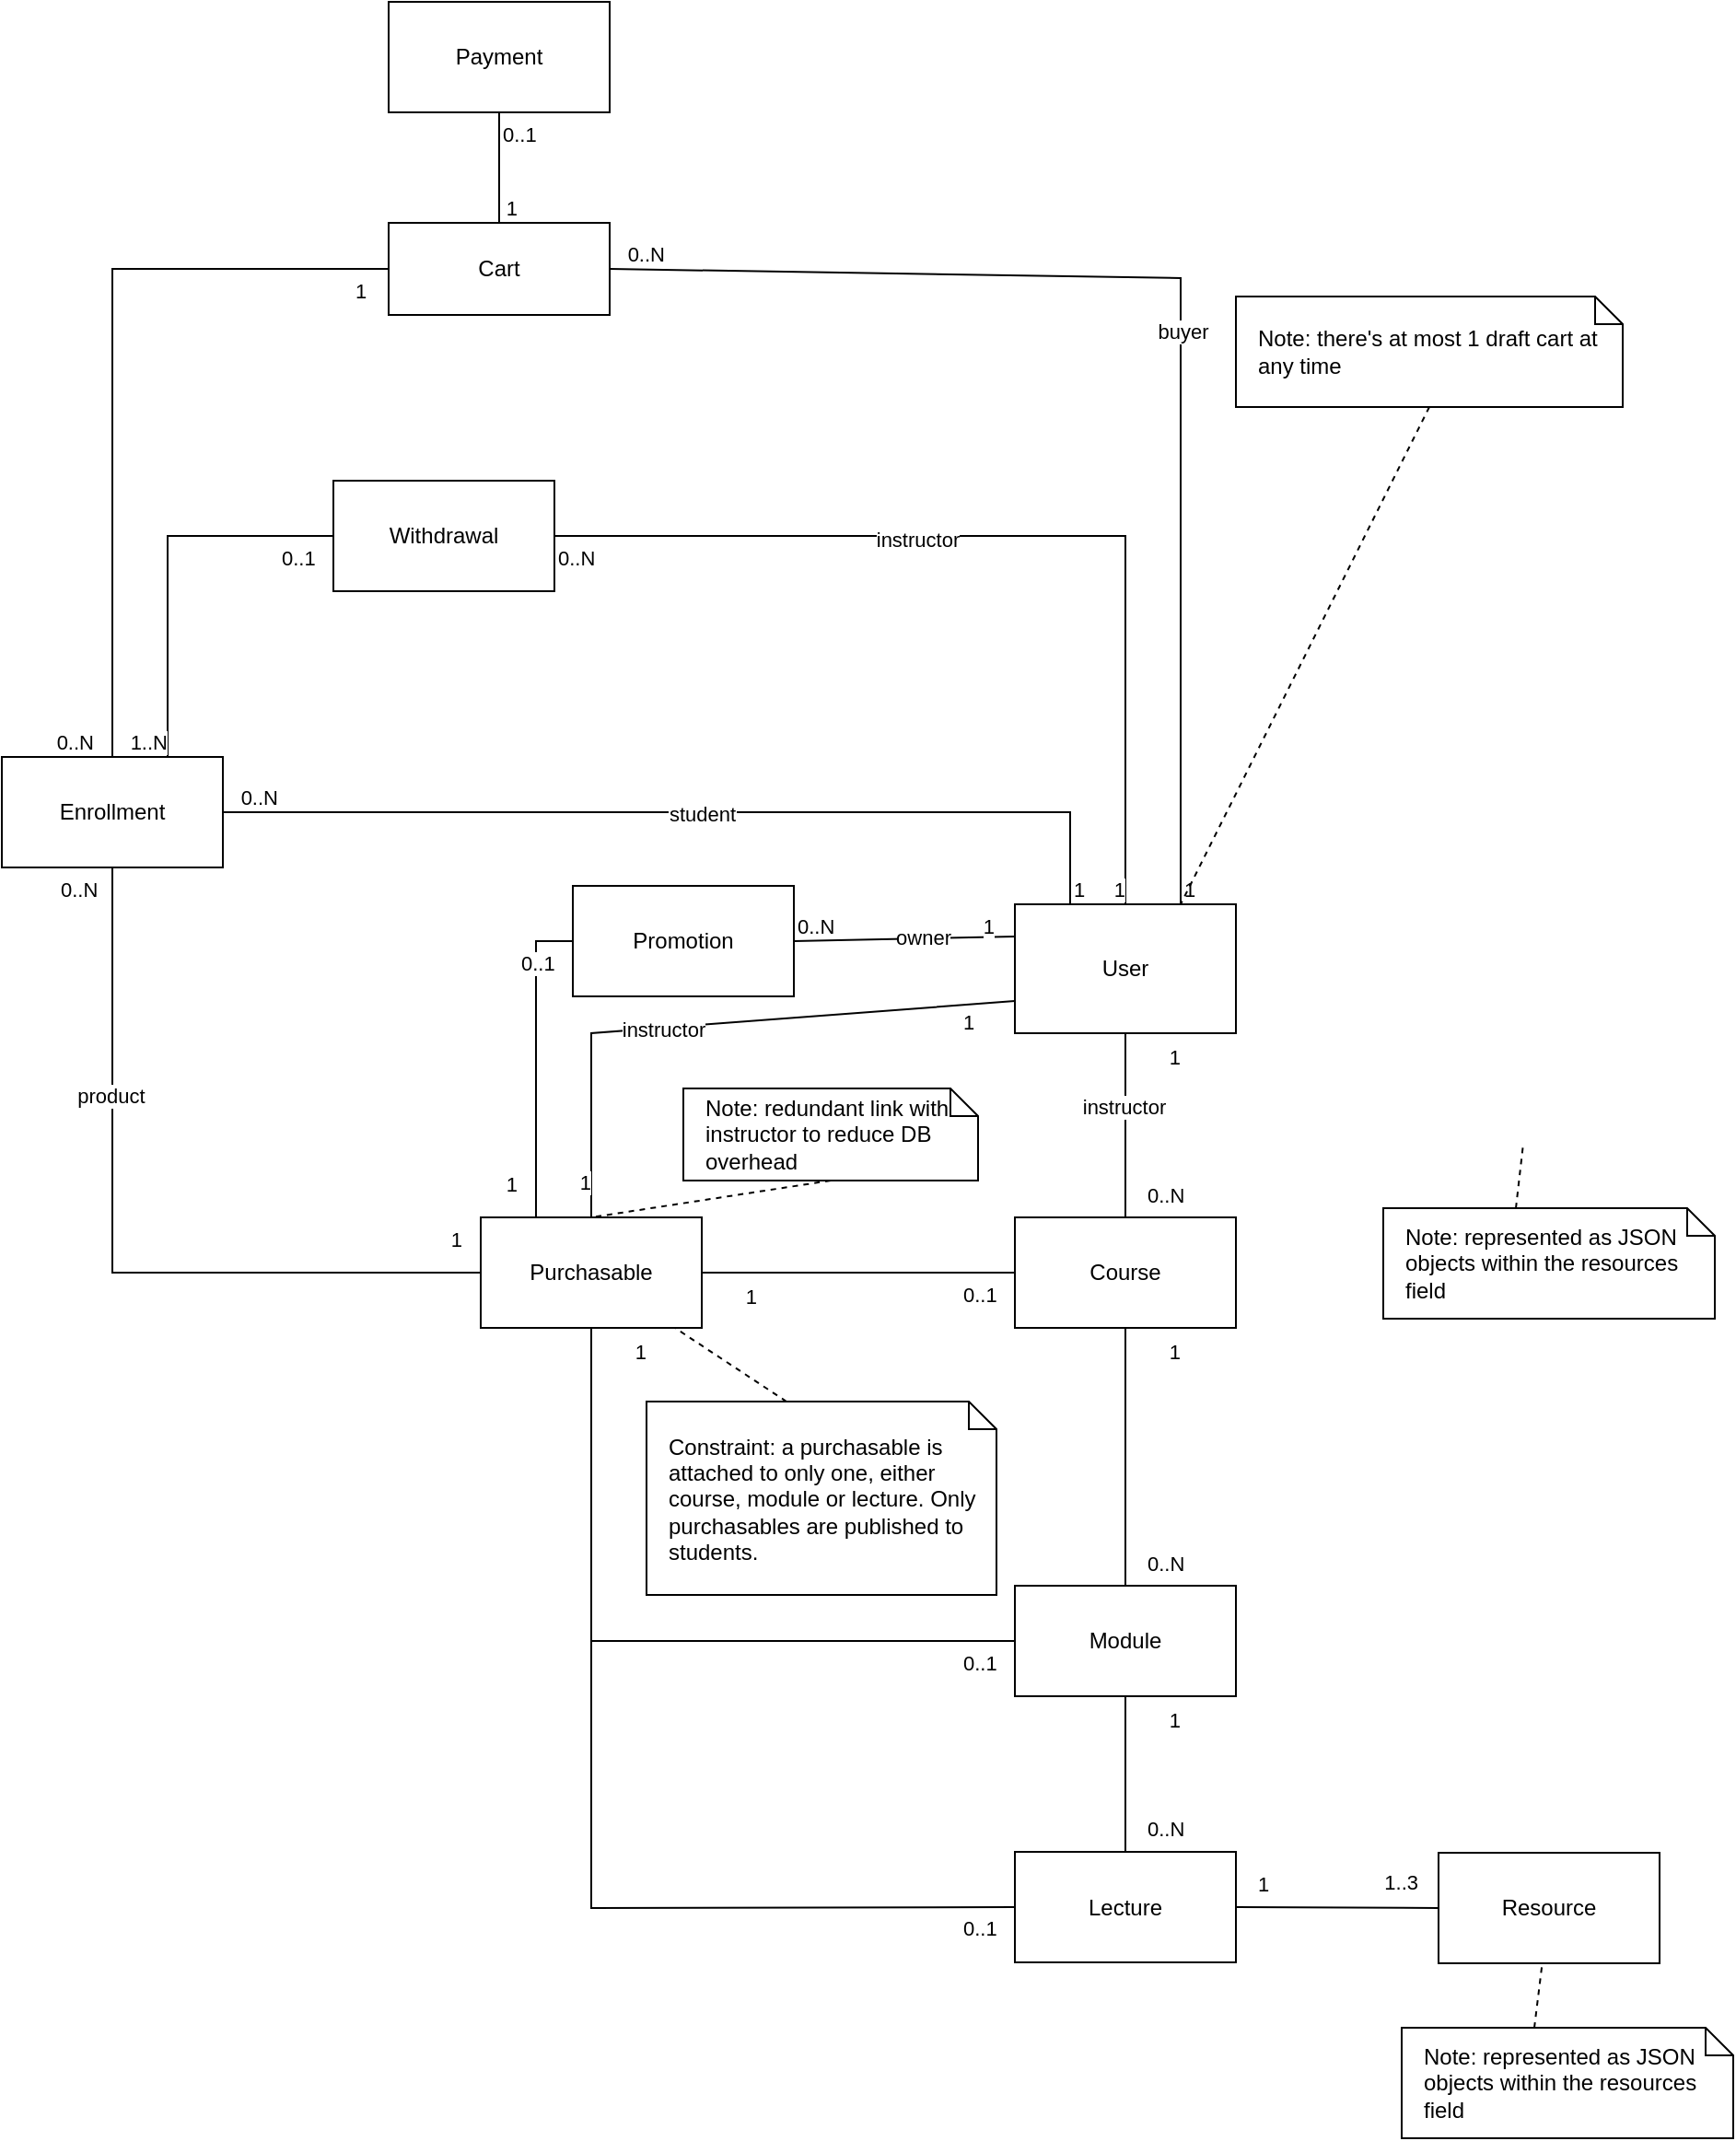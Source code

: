 <mxfile version="26.1.1">
  <diagram name="Page-1" id="0ShStV4E1VzTJkXko9nK">
    <mxGraphModel dx="1853" dy="1790" grid="1" gridSize="10" guides="1" tooltips="1" connect="1" arrows="1" fold="1" page="1" pageScale="1" pageWidth="827" pageHeight="1169" math="0" shadow="0">
      <root>
        <mxCell id="0" />
        <mxCell id="1" parent="0" />
        <mxCell id="DqgkZ39pwk4qr-EJwbW8-1" value="User" style="rounded=0;whiteSpace=wrap;html=1;" parent="1" vertex="1">
          <mxGeometry x="260" y="120" width="120" height="70" as="geometry" />
        </mxCell>
        <mxCell id="DqgkZ39pwk4qr-EJwbW8-2" value="Course" style="rounded=0;whiteSpace=wrap;html=1;" parent="1" vertex="1">
          <mxGeometry x="260" y="290" width="120" height="60" as="geometry" />
        </mxCell>
        <mxCell id="DqgkZ39pwk4qr-EJwbW8-3" value="Module" style="rounded=0;whiteSpace=wrap;html=1;" parent="1" vertex="1">
          <mxGeometry x="260" y="490" width="120" height="60" as="geometry" />
        </mxCell>
        <mxCell id="DqgkZ39pwk4qr-EJwbW8-4" value="Lecture" style="rounded=0;whiteSpace=wrap;html=1;" parent="1" vertex="1">
          <mxGeometry x="260" y="634.5" width="120" height="60" as="geometry" />
        </mxCell>
        <mxCell id="DqgkZ39pwk4qr-EJwbW8-6" value="" style="endArrow=none;html=1;rounded=0;exitX=0.5;exitY=0;exitDx=0;exitDy=0;entryX=0.5;entryY=1;entryDx=0;entryDy=0;startFill=0;" parent="1" source="DqgkZ39pwk4qr-EJwbW8-4" target="DqgkZ39pwk4qr-EJwbW8-3" edge="1">
          <mxGeometry relative="1" as="geometry">
            <mxPoint x="420" y="500" as="sourcePoint" />
            <mxPoint x="580" y="500" as="targetPoint" />
          </mxGeometry>
        </mxCell>
        <mxCell id="DqgkZ39pwk4qr-EJwbW8-8" value="0..N" style="edgeLabel;resizable=0;html=1;;align=left;verticalAlign=bottom;" parent="DqgkZ39pwk4qr-EJwbW8-6" connectable="0" vertex="1">
          <mxGeometry x="-1" relative="1" as="geometry">
            <mxPoint x="10" y="-4" as="offset" />
          </mxGeometry>
        </mxCell>
        <mxCell id="DqgkZ39pwk4qr-EJwbW8-9" value="1" style="edgeLabel;resizable=0;html=1;;align=right;verticalAlign=bottom;" parent="DqgkZ39pwk4qr-EJwbW8-6" connectable="0" vertex="1">
          <mxGeometry x="1" relative="1" as="geometry">
            <mxPoint x="30" y="21" as="offset" />
          </mxGeometry>
        </mxCell>
        <mxCell id="DqgkZ39pwk4qr-EJwbW8-10" value="Resource" style="rounded=0;whiteSpace=wrap;html=1;" parent="1" vertex="1">
          <mxGeometry x="490" y="635" width="120" height="60" as="geometry" />
        </mxCell>
        <mxCell id="DqgkZ39pwk4qr-EJwbW8-11" value="" style="endArrow=none;html=1;rounded=0;exitX=1;exitY=0.5;exitDx=0;exitDy=0;entryX=0;entryY=0.5;entryDx=0;entryDy=0;startFill=0;" parent="1" source="DqgkZ39pwk4qr-EJwbW8-4" target="DqgkZ39pwk4qr-EJwbW8-10" edge="1">
          <mxGeometry relative="1" as="geometry">
            <mxPoint x="413" y="535" as="sourcePoint" />
            <mxPoint x="413" y="450" as="targetPoint" />
          </mxGeometry>
        </mxCell>
        <mxCell id="DqgkZ39pwk4qr-EJwbW8-12" value="1" style="edgeLabel;resizable=0;html=1;;align=left;verticalAlign=bottom;" parent="DqgkZ39pwk4qr-EJwbW8-11" connectable="0" vertex="1">
          <mxGeometry x="-1" relative="1" as="geometry">
            <mxPoint x="10" y="-4" as="offset" />
          </mxGeometry>
        </mxCell>
        <mxCell id="DqgkZ39pwk4qr-EJwbW8-13" value="1..3" style="edgeLabel;resizable=0;html=1;;align=right;verticalAlign=bottom;" parent="DqgkZ39pwk4qr-EJwbW8-11" connectable="0" vertex="1">
          <mxGeometry x="1" relative="1" as="geometry">
            <mxPoint x="-10" y="-5" as="offset" />
          </mxGeometry>
        </mxCell>
        <mxCell id="DqgkZ39pwk4qr-EJwbW8-14" value="" style="endArrow=none;html=1;rounded=0;exitX=0.5;exitY=0;exitDx=0;exitDy=0;entryX=0.5;entryY=1;entryDx=0;entryDy=0;startFill=0;" parent="1" source="DqgkZ39pwk4qr-EJwbW8-3" target="DqgkZ39pwk4qr-EJwbW8-2" edge="1">
          <mxGeometry relative="1" as="geometry">
            <mxPoint x="180" y="455" as="sourcePoint" />
            <mxPoint x="180" y="370" as="targetPoint" />
          </mxGeometry>
        </mxCell>
        <mxCell id="DqgkZ39pwk4qr-EJwbW8-15" value="0..N" style="edgeLabel;resizable=0;html=1;;align=left;verticalAlign=bottom;" parent="DqgkZ39pwk4qr-EJwbW8-14" connectable="0" vertex="1">
          <mxGeometry x="-1" relative="1" as="geometry">
            <mxPoint x="10" y="-4" as="offset" />
          </mxGeometry>
        </mxCell>
        <mxCell id="DqgkZ39pwk4qr-EJwbW8-16" value="1" style="edgeLabel;resizable=0;html=1;;align=right;verticalAlign=bottom;" parent="DqgkZ39pwk4qr-EJwbW8-14" connectable="0" vertex="1">
          <mxGeometry x="1" relative="1" as="geometry">
            <mxPoint x="30" y="21" as="offset" />
          </mxGeometry>
        </mxCell>
        <mxCell id="DqgkZ39pwk4qr-EJwbW8-17" value="" style="endArrow=none;html=1;rounded=0;exitX=0.5;exitY=0;exitDx=0;exitDy=0;entryX=0.5;entryY=1;entryDx=0;entryDy=0;startFill=0;" parent="1" source="DqgkZ39pwk4qr-EJwbW8-2" target="DqgkZ39pwk4qr-EJwbW8-1" edge="1">
          <mxGeometry relative="1" as="geometry">
            <mxPoint x="390" y="290" as="sourcePoint" />
            <mxPoint x="390" y="205" as="targetPoint" />
          </mxGeometry>
        </mxCell>
        <mxCell id="DqgkZ39pwk4qr-EJwbW8-18" value="0..N" style="edgeLabel;resizable=0;html=1;;align=left;verticalAlign=bottom;" parent="DqgkZ39pwk4qr-EJwbW8-17" connectable="0" vertex="1">
          <mxGeometry x="-1" relative="1" as="geometry">
            <mxPoint x="10" y="-4" as="offset" />
          </mxGeometry>
        </mxCell>
        <mxCell id="DqgkZ39pwk4qr-EJwbW8-19" value="1" style="edgeLabel;resizable=0;html=1;;align=right;verticalAlign=bottom;" parent="DqgkZ39pwk4qr-EJwbW8-17" connectable="0" vertex="1">
          <mxGeometry x="1" relative="1" as="geometry">
            <mxPoint x="30" y="21" as="offset" />
          </mxGeometry>
        </mxCell>
        <mxCell id="DqgkZ39pwk4qr-EJwbW8-20" value="instructor" style="edgeLabel;html=1;align=center;verticalAlign=middle;resizable=0;points=[];" parent="DqgkZ39pwk4qr-EJwbW8-17" vertex="1" connectable="0">
          <mxGeometry x="0.2" y="1" relative="1" as="geometry">
            <mxPoint as="offset" />
          </mxGeometry>
        </mxCell>
        <mxCell id="DqgkZ39pwk4qr-EJwbW8-21" value="Note: represented as JSON objects within the resources field" style="shape=note;size=15;align=left;spacingLeft=10;html=1;whiteSpace=wrap;" parent="1" vertex="1">
          <mxGeometry x="470" y="730" width="180" height="60" as="geometry" />
        </mxCell>
        <mxCell id="DqgkZ39pwk4qr-EJwbW8-22" value="" style="edgeStyle=none;endArrow=none;exitX=0.4;exitY=0;dashed=1;html=1;rounded=0;" parent="1" source="DqgkZ39pwk4qr-EJwbW8-21" target="DqgkZ39pwk4qr-EJwbW8-10" edge="1">
          <mxGeometry x="1" relative="1" as="geometry">
            <mxPoint x="150" y="640" as="targetPoint" />
          </mxGeometry>
        </mxCell>
        <mxCell id="DqgkZ39pwk4qr-EJwbW8-24" value="Purchasable" style="rounded=0;whiteSpace=wrap;html=1;" parent="1" vertex="1">
          <mxGeometry x="-30" y="290" width="120" height="60" as="geometry" />
        </mxCell>
        <mxCell id="DqgkZ39pwk4qr-EJwbW8-25" value="" style="endArrow=none;html=1;rounded=0;exitX=0;exitY=0.5;exitDx=0;exitDy=0;entryX=1;entryY=0.5;entryDx=0;entryDy=0;startFill=0;" parent="1" source="DqgkZ39pwk4qr-EJwbW8-2" target="DqgkZ39pwk4qr-EJwbW8-24" edge="1">
          <mxGeometry relative="1" as="geometry">
            <mxPoint x="190" y="440" as="sourcePoint" />
            <mxPoint x="190" y="380" as="targetPoint" />
          </mxGeometry>
        </mxCell>
        <mxCell id="DqgkZ39pwk4qr-EJwbW8-26" value="0..1" style="edgeLabel;resizable=0;html=1;;align=left;verticalAlign=bottom;" parent="DqgkZ39pwk4qr-EJwbW8-25" connectable="0" vertex="1">
          <mxGeometry x="-1" relative="1" as="geometry">
            <mxPoint x="-30" y="20" as="offset" />
          </mxGeometry>
        </mxCell>
        <mxCell id="DqgkZ39pwk4qr-EJwbW8-27" value="1" style="edgeLabel;resizable=0;html=1;;align=right;verticalAlign=bottom;" parent="DqgkZ39pwk4qr-EJwbW8-25" connectable="0" vertex="1">
          <mxGeometry x="1" relative="1" as="geometry">
            <mxPoint x="30" y="21" as="offset" />
          </mxGeometry>
        </mxCell>
        <mxCell id="DqgkZ39pwk4qr-EJwbW8-28" value="" style="endArrow=none;html=1;rounded=0;exitX=0;exitY=0.5;exitDx=0;exitDy=0;entryX=0.5;entryY=1;entryDx=0;entryDy=0;startFill=0;" parent="1" source="DqgkZ39pwk4qr-EJwbW8-3" target="DqgkZ39pwk4qr-EJwbW8-24" edge="1">
          <mxGeometry relative="1" as="geometry">
            <mxPoint x="210" y="400" as="sourcePoint" />
            <mxPoint x="70" y="400" as="targetPoint" />
            <Array as="points">
              <mxPoint x="30" y="520" />
            </Array>
          </mxGeometry>
        </mxCell>
        <mxCell id="DqgkZ39pwk4qr-EJwbW8-29" value="0..1" style="edgeLabel;resizable=0;html=1;;align=left;verticalAlign=bottom;" parent="DqgkZ39pwk4qr-EJwbW8-28" connectable="0" vertex="1">
          <mxGeometry x="-1" relative="1" as="geometry">
            <mxPoint x="-30" y="20" as="offset" />
          </mxGeometry>
        </mxCell>
        <mxCell id="DqgkZ39pwk4qr-EJwbW8-30" value="1" style="edgeLabel;resizable=0;html=1;;align=right;verticalAlign=bottom;" parent="DqgkZ39pwk4qr-EJwbW8-28" connectable="0" vertex="1">
          <mxGeometry x="1" relative="1" as="geometry">
            <mxPoint x="30" y="21" as="offset" />
          </mxGeometry>
        </mxCell>
        <mxCell id="DqgkZ39pwk4qr-EJwbW8-31" value="" style="endArrow=none;html=1;rounded=0;exitX=0;exitY=0.5;exitDx=0;exitDy=0;entryX=0.5;entryY=1;entryDx=0;entryDy=0;startFill=0;" parent="1" source="DqgkZ39pwk4qr-EJwbW8-4" target="DqgkZ39pwk4qr-EJwbW8-24" edge="1">
          <mxGeometry relative="1" as="geometry">
            <mxPoint x="190" y="580" as="sourcePoint" />
            <mxPoint x="-10" y="490" as="targetPoint" />
            <Array as="points">
              <mxPoint x="30" y="665" />
            </Array>
          </mxGeometry>
        </mxCell>
        <mxCell id="DqgkZ39pwk4qr-EJwbW8-32" value="0..1" style="edgeLabel;resizable=0;html=1;;align=left;verticalAlign=bottom;" parent="DqgkZ39pwk4qr-EJwbW8-31" connectable="0" vertex="1">
          <mxGeometry x="-1" relative="1" as="geometry">
            <mxPoint x="-30" y="20" as="offset" />
          </mxGeometry>
        </mxCell>
        <mxCell id="DqgkZ39pwk4qr-EJwbW8-33" value="1" style="edgeLabel;resizable=0;html=1;;align=right;verticalAlign=bottom;" parent="DqgkZ39pwk4qr-EJwbW8-31" connectable="0" vertex="1">
          <mxGeometry x="1" relative="1" as="geometry">
            <mxPoint x="30" y="21" as="offset" />
          </mxGeometry>
        </mxCell>
        <mxCell id="DqgkZ39pwk4qr-EJwbW8-35" value="Constraint: a purchasable is attached to only one, either course, module or lecture. Only purchasables are published to students." style="shape=note;size=15;align=left;spacingLeft=10;html=1;whiteSpace=wrap;" parent="1" vertex="1">
          <mxGeometry x="60" y="390" width="190" height="105" as="geometry" />
        </mxCell>
        <mxCell id="DqgkZ39pwk4qr-EJwbW8-36" value="" style="edgeStyle=none;endArrow=none;exitX=0.4;exitY=0;dashed=1;html=1;rounded=0;" parent="1" source="DqgkZ39pwk4qr-EJwbW8-35" target="DqgkZ39pwk4qr-EJwbW8-24" edge="1">
          <mxGeometry x="1" relative="1" as="geometry">
            <mxPoint x="-73" y="410" as="targetPoint" />
          </mxGeometry>
        </mxCell>
        <mxCell id="DqgkZ39pwk4qr-EJwbW8-37" value="Note: represented as JSON objects within the resources field" style="shape=note;size=15;align=left;spacingLeft=10;html=1;whiteSpace=wrap;" parent="1" vertex="1">
          <mxGeometry x="460" y="285" width="180" height="60" as="geometry" />
        </mxCell>
        <mxCell id="DqgkZ39pwk4qr-EJwbW8-38" value="" style="edgeStyle=none;endArrow=none;exitX=0.4;exitY=0;dashed=1;html=1;rounded=0;" parent="1" source="DqgkZ39pwk4qr-EJwbW8-37" edge="1">
          <mxGeometry x="1" relative="1" as="geometry">
            <mxPoint x="536" y="250" as="targetPoint" />
          </mxGeometry>
        </mxCell>
        <mxCell id="DqgkZ39pwk4qr-EJwbW8-39" value="" style="endArrow=none;html=1;rounded=0;exitX=0;exitY=0.75;exitDx=0;exitDy=0;entryX=0.5;entryY=0;entryDx=0;entryDy=0;startFill=0;" parent="1" source="DqgkZ39pwk4qr-EJwbW8-1" target="DqgkZ39pwk4qr-EJwbW8-24" edge="1">
          <mxGeometry relative="1" as="geometry">
            <mxPoint x="200" y="190" as="sourcePoint" />
            <mxPoint x="60" y="190" as="targetPoint" />
            <Array as="points">
              <mxPoint x="30" y="190" />
            </Array>
          </mxGeometry>
        </mxCell>
        <mxCell id="DqgkZ39pwk4qr-EJwbW8-40" value="1" style="edgeLabel;resizable=0;html=1;;align=left;verticalAlign=bottom;" parent="DqgkZ39pwk4qr-EJwbW8-39" connectable="0" vertex="1">
          <mxGeometry x="-1" relative="1" as="geometry">
            <mxPoint x="-30" y="20" as="offset" />
          </mxGeometry>
        </mxCell>
        <mxCell id="DqgkZ39pwk4qr-EJwbW8-41" value="1" style="edgeLabel;resizable=0;html=1;;align=right;verticalAlign=bottom;" parent="DqgkZ39pwk4qr-EJwbW8-39" connectable="0" vertex="1">
          <mxGeometry x="1" relative="1" as="geometry">
            <mxPoint y="-10" as="offset" />
          </mxGeometry>
        </mxCell>
        <mxCell id="DqgkZ39pwk4qr-EJwbW8-45" value="instructor" style="edgeLabel;html=1;align=center;verticalAlign=middle;resizable=0;points=[];" parent="DqgkZ39pwk4qr-EJwbW8-39" vertex="1" connectable="0">
          <mxGeometry x="0.158" y="1" relative="1" as="geometry">
            <mxPoint as="offset" />
          </mxGeometry>
        </mxCell>
        <mxCell id="DqgkZ39pwk4qr-EJwbW8-42" value="Note: redundant link with instructor to reduce DB overhead" style="shape=note;size=15;align=left;spacingLeft=10;html=1;whiteSpace=wrap;" parent="1" vertex="1">
          <mxGeometry x="80" y="220" width="160" height="50" as="geometry" />
        </mxCell>
        <mxCell id="DqgkZ39pwk4qr-EJwbW8-43" value="" style="edgeStyle=none;endArrow=none;exitX=0.5;exitY=1;dashed=1;html=1;rounded=0;exitDx=0;exitDy=0;exitPerimeter=0;entryX=0.5;entryY=0;entryDx=0;entryDy=0;" parent="1" source="DqgkZ39pwk4qr-EJwbW8-42" target="DqgkZ39pwk4qr-EJwbW8-24" edge="1">
          <mxGeometry x="1" relative="1" as="geometry">
            <mxPoint x="130.653" y="267.5" as="targetPoint" />
          </mxGeometry>
        </mxCell>
        <mxCell id="DqgkZ39pwk4qr-EJwbW8-44" value="Promotion" style="rounded=0;whiteSpace=wrap;html=1;" parent="1" vertex="1">
          <mxGeometry x="20" y="110" width="120" height="60" as="geometry" />
        </mxCell>
        <mxCell id="DqgkZ39pwk4qr-EJwbW8-46" value="" style="endArrow=none;html=1;rounded=0;exitX=1;exitY=0.5;exitDx=0;exitDy=0;startFill=0;entryX=0;entryY=0.25;entryDx=0;entryDy=0;" parent="1" source="DqgkZ39pwk4qr-EJwbW8-44" target="DqgkZ39pwk4qr-EJwbW8-1" edge="1">
          <mxGeometry relative="1" as="geometry">
            <mxPoint x="340" y="10" as="sourcePoint" />
            <mxPoint x="320" y="80" as="targetPoint" />
            <Array as="points" />
          </mxGeometry>
        </mxCell>
        <mxCell id="DqgkZ39pwk4qr-EJwbW8-47" value="0..N" style="edgeLabel;resizable=0;html=1;;align=left;verticalAlign=bottom;" parent="DqgkZ39pwk4qr-EJwbW8-46" connectable="0" vertex="1">
          <mxGeometry x="-1" relative="1" as="geometry">
            <mxPoint as="offset" />
          </mxGeometry>
        </mxCell>
        <mxCell id="DqgkZ39pwk4qr-EJwbW8-48" value="1" style="edgeLabel;resizable=0;html=1;;align=right;verticalAlign=bottom;" parent="DqgkZ39pwk4qr-EJwbW8-46" connectable="0" vertex="1">
          <mxGeometry x="1" relative="1" as="geometry">
            <mxPoint x="-10" y="3" as="offset" />
          </mxGeometry>
        </mxCell>
        <mxCell id="DqgkZ39pwk4qr-EJwbW8-49" value="owner" style="edgeLabel;html=1;align=center;verticalAlign=middle;resizable=0;points=[];" parent="DqgkZ39pwk4qr-EJwbW8-46" vertex="1" connectable="0">
          <mxGeometry x="0.158" y="1" relative="1" as="geometry">
            <mxPoint as="offset" />
          </mxGeometry>
        </mxCell>
        <mxCell id="DqgkZ39pwk4qr-EJwbW8-50" value="" style="endArrow=none;html=1;rounded=0;exitX=0;exitY=0.5;exitDx=0;exitDy=0;entryX=0.25;entryY=0;entryDx=0;entryDy=0;startFill=0;" parent="1" source="DqgkZ39pwk4qr-EJwbW8-44" target="DqgkZ39pwk4qr-EJwbW8-24" edge="1">
          <mxGeometry relative="1" as="geometry">
            <mxPoint x="-20" y="224.5" as="sourcePoint" />
            <mxPoint x="-160" y="224.5" as="targetPoint" />
            <Array as="points">
              <mxPoint y="140" />
            </Array>
          </mxGeometry>
        </mxCell>
        <mxCell id="DqgkZ39pwk4qr-EJwbW8-51" value="0..1" style="edgeLabel;resizable=0;html=1;;align=left;verticalAlign=bottom;" parent="DqgkZ39pwk4qr-EJwbW8-50" connectable="0" vertex="1">
          <mxGeometry x="-1" relative="1" as="geometry">
            <mxPoint x="-30" y="20" as="offset" />
          </mxGeometry>
        </mxCell>
        <mxCell id="DqgkZ39pwk4qr-EJwbW8-52" value="1" style="edgeLabel;resizable=0;html=1;;align=right;verticalAlign=bottom;" parent="DqgkZ39pwk4qr-EJwbW8-50" connectable="0" vertex="1">
          <mxGeometry x="1" relative="1" as="geometry">
            <mxPoint x="-10" y="-10" as="offset" />
          </mxGeometry>
        </mxCell>
        <mxCell id="DqgkZ39pwk4qr-EJwbW8-53" value="Enrollment" style="rounded=0;whiteSpace=wrap;html=1;" parent="1" vertex="1">
          <mxGeometry x="-290" y="40" width="120" height="60" as="geometry" />
        </mxCell>
        <mxCell id="DqgkZ39pwk4qr-EJwbW8-54" value="" style="endArrow=none;html=1;rounded=0;exitX=0.25;exitY=0;exitDx=0;exitDy=0;entryX=1;entryY=0.5;entryDx=0;entryDy=0;startFill=0;" parent="1" source="DqgkZ39pwk4qr-EJwbW8-1" target="DqgkZ39pwk4qr-EJwbW8-53" edge="1">
          <mxGeometry relative="1" as="geometry">
            <mxPoint x="-90" y="150" as="sourcePoint" />
            <mxPoint x="-110" y="300" as="targetPoint" />
            <Array as="points">
              <mxPoint x="290" y="70" />
            </Array>
          </mxGeometry>
        </mxCell>
        <mxCell id="DqgkZ39pwk4qr-EJwbW8-55" value="1" style="edgeLabel;resizable=0;html=1;;align=left;verticalAlign=bottom;" parent="DqgkZ39pwk4qr-EJwbW8-54" connectable="0" vertex="1">
          <mxGeometry x="-1" relative="1" as="geometry">
            <mxPoint as="offset" />
          </mxGeometry>
        </mxCell>
        <mxCell id="DqgkZ39pwk4qr-EJwbW8-56" value="0..N" style="edgeLabel;resizable=0;html=1;;align=right;verticalAlign=bottom;" parent="DqgkZ39pwk4qr-EJwbW8-54" connectable="0" vertex="1">
          <mxGeometry x="1" relative="1" as="geometry">
            <mxPoint x="30" as="offset" />
          </mxGeometry>
        </mxCell>
        <mxCell id="DqgkZ39pwk4qr-EJwbW8-57" value="student" style="edgeLabel;html=1;align=center;verticalAlign=middle;resizable=0;points=[];" parent="DqgkZ39pwk4qr-EJwbW8-54" vertex="1" connectable="0">
          <mxGeometry x="-0.018" y="1" relative="1" as="geometry">
            <mxPoint as="offset" />
          </mxGeometry>
        </mxCell>
        <mxCell id="DqgkZ39pwk4qr-EJwbW8-58" value="" style="endArrow=none;html=1;rounded=0;exitX=0.5;exitY=1;exitDx=0;exitDy=0;entryX=0;entryY=0.5;entryDx=0;entryDy=0;startFill=0;" parent="1" source="DqgkZ39pwk4qr-EJwbW8-53" target="DqgkZ39pwk4qr-EJwbW8-24" edge="1">
          <mxGeometry relative="1" as="geometry">
            <mxPoint x="-260" y="170" as="sourcePoint" />
            <mxPoint x="-280" y="320" as="targetPoint" />
            <Array as="points">
              <mxPoint x="-230" y="320" />
            </Array>
          </mxGeometry>
        </mxCell>
        <mxCell id="DqgkZ39pwk4qr-EJwbW8-59" value="0..N" style="edgeLabel;resizable=0;html=1;;align=left;verticalAlign=bottom;" parent="DqgkZ39pwk4qr-EJwbW8-58" connectable="0" vertex="1">
          <mxGeometry x="-1" relative="1" as="geometry">
            <mxPoint x="-30" y="20" as="offset" />
          </mxGeometry>
        </mxCell>
        <mxCell id="DqgkZ39pwk4qr-EJwbW8-60" value="1" style="edgeLabel;resizable=0;html=1;;align=right;verticalAlign=bottom;" parent="DqgkZ39pwk4qr-EJwbW8-58" connectable="0" vertex="1">
          <mxGeometry x="1" relative="1" as="geometry">
            <mxPoint x="-10" y="-10" as="offset" />
          </mxGeometry>
        </mxCell>
        <mxCell id="GDk-jkg2_R2loXyOjV_7-19" value="product" style="edgeLabel;html=1;align=center;verticalAlign=middle;resizable=0;points=[];" vertex="1" connectable="0" parent="DqgkZ39pwk4qr-EJwbW8-58">
          <mxGeometry x="-0.412" y="-1" relative="1" as="geometry">
            <mxPoint as="offset" />
          </mxGeometry>
        </mxCell>
        <mxCell id="GDk-jkg2_R2loXyOjV_7-1" value="Cart" style="rounded=0;whiteSpace=wrap;html=1;" vertex="1" parent="1">
          <mxGeometry x="-80" y="-250" width="120" height="50" as="geometry" />
        </mxCell>
        <mxCell id="GDk-jkg2_R2loXyOjV_7-2" value="Payment" style="rounded=0;whiteSpace=wrap;html=1;" vertex="1" parent="1">
          <mxGeometry x="-80" y="-370" width="120" height="60" as="geometry" />
        </mxCell>
        <mxCell id="GDk-jkg2_R2loXyOjV_7-3" value="" style="endArrow=none;html=1;rounded=0;exitX=0.5;exitY=1;exitDx=0;exitDy=0;entryX=0.5;entryY=0;entryDx=0;entryDy=0;startFill=0;" edge="1" parent="1" source="GDk-jkg2_R2loXyOjV_7-2" target="GDk-jkg2_R2loXyOjV_7-1">
          <mxGeometry relative="1" as="geometry">
            <mxPoint x="50" y="-275" as="sourcePoint" />
            <mxPoint x="30" y="-125" as="targetPoint" />
            <Array as="points" />
          </mxGeometry>
        </mxCell>
        <mxCell id="GDk-jkg2_R2loXyOjV_7-4" value="0..1" style="edgeLabel;resizable=0;html=1;;align=left;verticalAlign=bottom;" connectable="0" vertex="1" parent="GDk-jkg2_R2loXyOjV_7-3">
          <mxGeometry x="-1" relative="1" as="geometry">
            <mxPoint y="20" as="offset" />
          </mxGeometry>
        </mxCell>
        <mxCell id="GDk-jkg2_R2loXyOjV_7-5" value="1" style="edgeLabel;resizable=0;html=1;;align=right;verticalAlign=bottom;" connectable="0" vertex="1" parent="GDk-jkg2_R2loXyOjV_7-3">
          <mxGeometry x="1" relative="1" as="geometry">
            <mxPoint x="10" as="offset" />
          </mxGeometry>
        </mxCell>
        <mxCell id="GDk-jkg2_R2loXyOjV_7-6" value="" style="endArrow=none;html=1;rounded=0;exitX=0.75;exitY=0;exitDx=0;exitDy=0;entryX=1;entryY=0.5;entryDx=0;entryDy=0;startFill=0;" edge="1" parent="1" source="DqgkZ39pwk4qr-EJwbW8-1" target="GDk-jkg2_R2loXyOjV_7-1">
          <mxGeometry relative="1" as="geometry">
            <mxPoint x="180" y="-120" as="sourcePoint" />
            <mxPoint x="180" y="-60" as="targetPoint" />
            <Array as="points">
              <mxPoint x="350" y="-220" />
            </Array>
          </mxGeometry>
        </mxCell>
        <mxCell id="GDk-jkg2_R2loXyOjV_7-7" value="1" style="edgeLabel;resizable=0;html=1;;align=left;verticalAlign=bottom;" connectable="0" vertex="1" parent="GDk-jkg2_R2loXyOjV_7-6">
          <mxGeometry x="-1" relative="1" as="geometry">
            <mxPoint as="offset" />
          </mxGeometry>
        </mxCell>
        <mxCell id="GDk-jkg2_R2loXyOjV_7-8" value="0..N" style="edgeLabel;resizable=0;html=1;;align=right;verticalAlign=bottom;" connectable="0" vertex="1" parent="GDk-jkg2_R2loXyOjV_7-6">
          <mxGeometry x="1" relative="1" as="geometry">
            <mxPoint x="30" as="offset" />
          </mxGeometry>
        </mxCell>
        <mxCell id="GDk-jkg2_R2loXyOjV_7-18" value="buyer" style="edgeLabel;html=1;align=center;verticalAlign=middle;resizable=0;points=[];" vertex="1" connectable="0" parent="GDk-jkg2_R2loXyOjV_7-6">
          <mxGeometry x="-0.041" y="-1" relative="1" as="geometry">
            <mxPoint as="offset" />
          </mxGeometry>
        </mxCell>
        <mxCell id="GDk-jkg2_R2loXyOjV_7-9" value="Note: there&#39;s at most 1 draft cart at any time" style="shape=note;size=15;align=left;spacingLeft=10;html=1;whiteSpace=wrap;" vertex="1" parent="1">
          <mxGeometry x="380" y="-210" width="210" height="60" as="geometry" />
        </mxCell>
        <mxCell id="GDk-jkg2_R2loXyOjV_7-10" value="" style="edgeStyle=none;endArrow=none;exitX=0.5;exitY=1;dashed=1;html=1;rounded=0;exitDx=0;exitDy=0;exitPerimeter=0;entryX=0.75;entryY=0;entryDx=0;entryDy=0;" edge="1" parent="1" source="GDk-jkg2_R2loXyOjV_7-9" target="DqgkZ39pwk4qr-EJwbW8-1">
          <mxGeometry x="1" relative="1" as="geometry">
            <mxPoint x="55" y="30" as="targetPoint" />
          </mxGeometry>
        </mxCell>
        <mxCell id="GDk-jkg2_R2loXyOjV_7-11" value="" style="endArrow=none;html=1;rounded=0;entryX=0.5;entryY=0;entryDx=0;entryDy=0;startFill=0;exitX=0;exitY=0.5;exitDx=0;exitDy=0;" edge="1" parent="1" source="GDk-jkg2_R2loXyOjV_7-1" target="DqgkZ39pwk4qr-EJwbW8-53">
          <mxGeometry relative="1" as="geometry">
            <mxPoint x="-10" y="10" as="sourcePoint" />
            <mxPoint x="50" y="-75" as="targetPoint" />
            <Array as="points">
              <mxPoint x="-230" y="-225" />
            </Array>
          </mxGeometry>
        </mxCell>
        <mxCell id="GDk-jkg2_R2loXyOjV_7-12" value="1" style="edgeLabel;resizable=0;html=1;;align=left;verticalAlign=bottom;" connectable="0" vertex="1" parent="GDk-jkg2_R2loXyOjV_7-11">
          <mxGeometry x="-1" relative="1" as="geometry">
            <mxPoint x="-20" y="20" as="offset" />
          </mxGeometry>
        </mxCell>
        <mxCell id="GDk-jkg2_R2loXyOjV_7-13" value="0..N" style="edgeLabel;resizable=0;html=1;;align=right;verticalAlign=bottom;" connectable="0" vertex="1" parent="GDk-jkg2_R2loXyOjV_7-11">
          <mxGeometry x="1" relative="1" as="geometry">
            <mxPoint x="-10" as="offset" />
          </mxGeometry>
        </mxCell>
        <mxCell id="GDk-jkg2_R2loXyOjV_7-14" value="Withdrawal" style="rounded=0;whiteSpace=wrap;html=1;" vertex="1" parent="1">
          <mxGeometry x="-110" y="-110" width="120" height="60" as="geometry" />
        </mxCell>
        <mxCell id="GDk-jkg2_R2loXyOjV_7-15" value="" style="endArrow=none;html=1;rounded=0;exitX=0;exitY=0.5;exitDx=0;exitDy=0;entryX=0.75;entryY=0;entryDx=0;entryDy=0;startFill=0;" edge="1" parent="1" source="GDk-jkg2_R2loXyOjV_7-14" target="DqgkZ39pwk4qr-EJwbW8-53">
          <mxGeometry relative="1" as="geometry">
            <mxPoint x="-310" y="-115" as="sourcePoint" />
            <mxPoint x="-380" y="-90" as="targetPoint" />
            <Array as="points">
              <mxPoint x="-200" y="-80" />
            </Array>
          </mxGeometry>
        </mxCell>
        <mxCell id="GDk-jkg2_R2loXyOjV_7-16" value="0..1" style="edgeLabel;resizable=0;html=1;;align=left;verticalAlign=bottom;" connectable="0" vertex="1" parent="GDk-jkg2_R2loXyOjV_7-15">
          <mxGeometry x="-1" relative="1" as="geometry">
            <mxPoint x="-30" y="20" as="offset" />
          </mxGeometry>
        </mxCell>
        <mxCell id="GDk-jkg2_R2loXyOjV_7-17" value="1..N" style="edgeLabel;resizable=0;html=1;;align=right;verticalAlign=bottom;" connectable="0" vertex="1" parent="GDk-jkg2_R2loXyOjV_7-15">
          <mxGeometry x="1" relative="1" as="geometry">
            <mxPoint as="offset" />
          </mxGeometry>
        </mxCell>
        <mxCell id="GDk-jkg2_R2loXyOjV_7-20" value="" style="endArrow=none;html=1;rounded=0;exitX=1;exitY=0.5;exitDx=0;exitDy=0;entryX=0.5;entryY=0;entryDx=0;entryDy=0;startFill=0;" edge="1" parent="1" source="GDk-jkg2_R2loXyOjV_7-14" target="DqgkZ39pwk4qr-EJwbW8-1">
          <mxGeometry relative="1" as="geometry">
            <mxPoint x="-370" y="-140" as="sourcePoint" />
            <mxPoint x="-280" y="80" as="targetPoint" />
            <Array as="points">
              <mxPoint x="320" y="-80" />
            </Array>
          </mxGeometry>
        </mxCell>
        <mxCell id="GDk-jkg2_R2loXyOjV_7-21" value="0..N" style="edgeLabel;resizable=0;html=1;;align=left;verticalAlign=bottom;" connectable="0" vertex="1" parent="GDk-jkg2_R2loXyOjV_7-20">
          <mxGeometry x="-1" relative="1" as="geometry">
            <mxPoint y="20" as="offset" />
          </mxGeometry>
        </mxCell>
        <mxCell id="GDk-jkg2_R2loXyOjV_7-22" value="1" style="edgeLabel;resizable=0;html=1;;align=right;verticalAlign=bottom;" connectable="0" vertex="1" parent="GDk-jkg2_R2loXyOjV_7-20">
          <mxGeometry x="1" relative="1" as="geometry">
            <mxPoint as="offset" />
          </mxGeometry>
        </mxCell>
        <mxCell id="GDk-jkg2_R2loXyOjV_7-23" value="instructor" style="edgeLabel;html=1;align=center;verticalAlign=middle;resizable=0;points=[];" vertex="1" connectable="0" parent="GDk-jkg2_R2loXyOjV_7-20">
          <mxGeometry x="-0.229" y="-1" relative="1" as="geometry">
            <mxPoint y="1" as="offset" />
          </mxGeometry>
        </mxCell>
      </root>
    </mxGraphModel>
  </diagram>
</mxfile>
